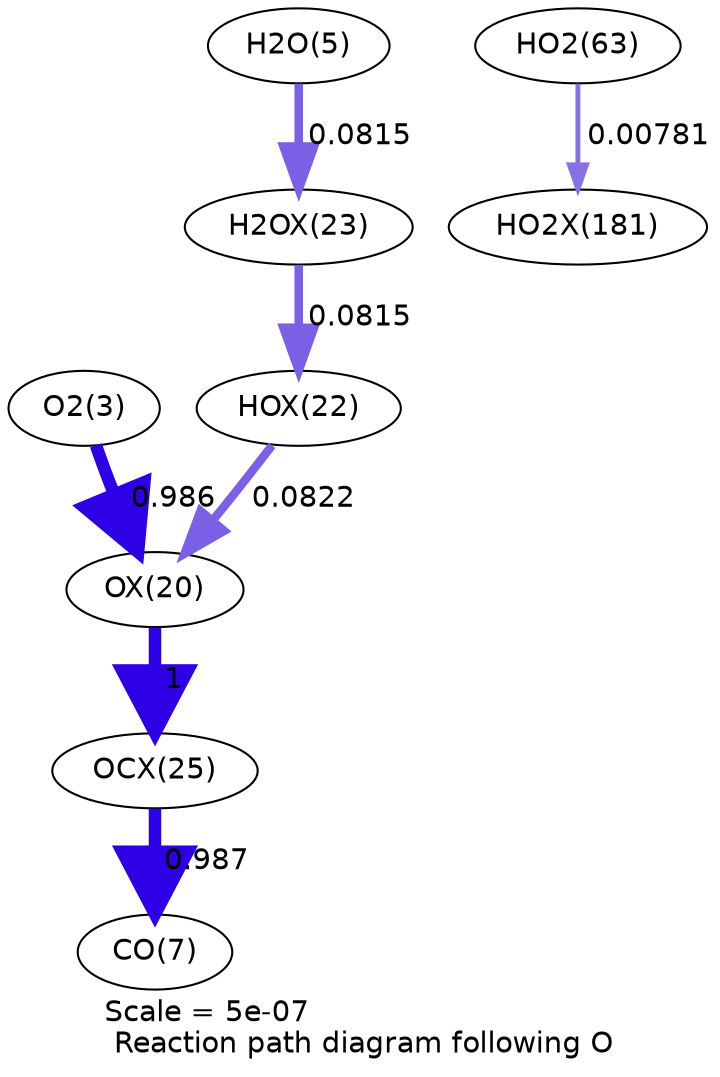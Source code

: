 digraph reaction_paths {
center=1;
s5 -> s33[fontname="Helvetica", penwidth=5.99, arrowsize=2.99, color="0.7, 1.49, 0.9"
, label=" 0.986"];
s35 -> s33[fontname="Helvetica", penwidth=4.11, arrowsize=2.06, color="0.7, 0.582, 0.9"
, label=" 0.0822"];
s33 -> s38[fontname="Helvetica", penwidth=6, arrowsize=3, color="0.7, 1.5, 0.9"
, label=" 1"];
s36 -> s35[fontname="Helvetica", penwidth=4.11, arrowsize=2.05, color="0.7, 0.582, 0.9"
, label=" 0.0815"];
s7 -> s36[fontname="Helvetica", penwidth=4.11, arrowsize=2.05, color="0.7, 0.581, 0.9"
, label=" 0.0815"];
s38 -> s9[fontname="Helvetica", penwidth=5.99, arrowsize=3, color="0.7, 1.49, 0.9"
, label=" 0.987"];
s24 -> s52[fontname="Helvetica", penwidth=2.34, arrowsize=1.17, color="0.7, 0.508, 0.9"
, label=" 0.00781"];
s5 [ fontname="Helvetica", label="O2(3)"];
s7 [ fontname="Helvetica", label="H2O(5)"];
s9 [ fontname="Helvetica", label="CO(7)"];
s24 [ fontname="Helvetica", label="HO2(63)"];
s33 [ fontname="Helvetica", label="OX(20)"];
s35 [ fontname="Helvetica", label="HOX(22)"];
s36 [ fontname="Helvetica", label="H2OX(23)"];
s38 [ fontname="Helvetica", label="OCX(25)"];
s52 [ fontname="Helvetica", label="HO2X(181)"];
 label = "Scale = 5e-07\l Reaction path diagram following O";
 fontname = "Helvetica";
}
